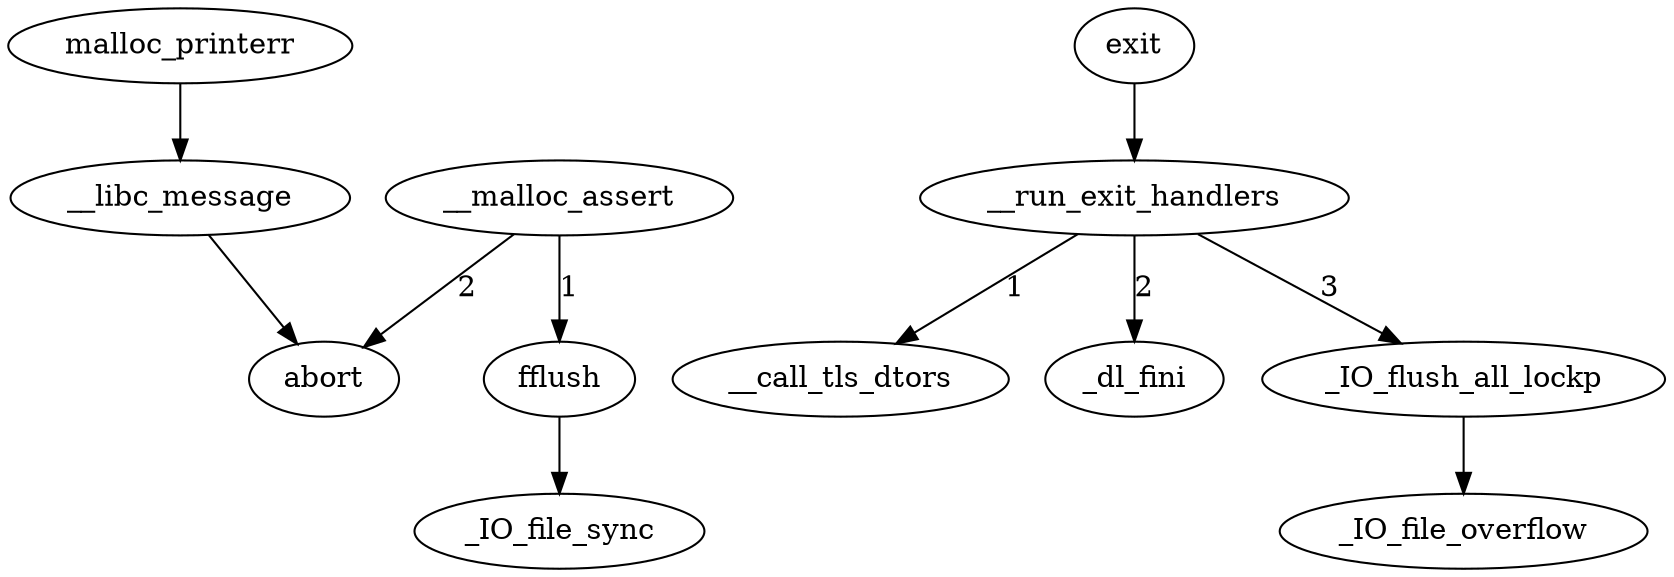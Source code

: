 digraph {
  malloc_printerr -> __libc_message -> abort;
  exit -> __run_exit_handlers;
  __run_exit_handlers -> __call_tls_dtors [label = "1"];
  __run_exit_handlers -> _dl_fini [label = "2"];
  __run_exit_handlers-> _IO_flush_all_lockp [label = "3"];
  _IO_flush_all_lockp -> _IO_file_overflow;
  __malloc_assert -> fflush [label = "1"];
  __malloc_assert -> abort [label = "2"];
  fflush -> _IO_file_sync;
}
